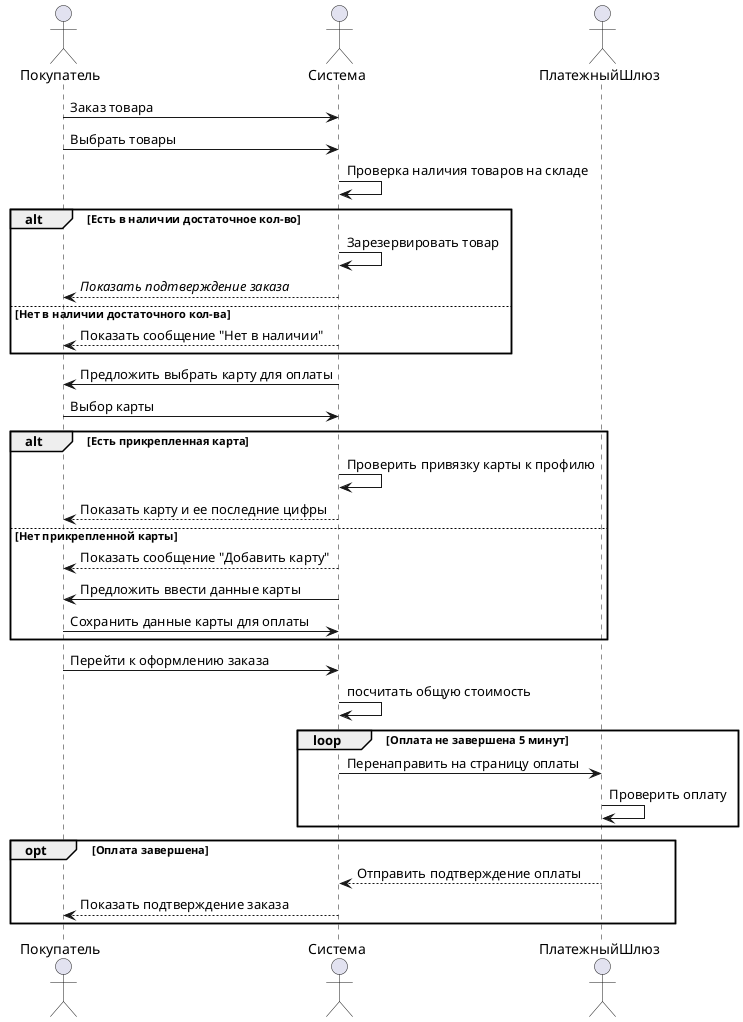 @startuml
actor Покупатель
actor Система
actor ПлатежныйШлюз
Покупатель -> Система: Заказ товара
Покупатель -> Система: Выбрать товары
Система -> Система : Проверка наличия товаров на складе


alt Есть в наличии достаточное кол-во
Система-> Система : Зарезервировать товар
Система --> Покупатель: //Показать подтверждение заказа//

else Нет в наличии достаточного кол-ва
Система --> Покупатель : Показать сообщение "Нет в наличии"
end
Система -> Покупатель : Предложить выбрать карту для оплаты
Покупатель -> Система : Выбор карты

alt Есть прикрепленная карта
Система-> Система : Проверить привязку карты к профилю
Система --> Покупатель: Показать карту и ее последние цифры

else Нет прикрепленной карты
Система --> Покупатель : Показать сообщение "Добавить карту"
Система -> Покупатель : Предложить ввести данные карты
Покупатель -> Система : Сохранить данные карты для оплаты
end
Покупатель -> Система: Перейти к оформлению заказа
Система -> Система : посчитать общую стоимость

loop Оплата не завершена 5 минут
Система -> ПлатежныйШлюз : Перенаправить на страницу оплаты
ПлатежныйШлюз -> ПлатежныйШлюз : Проверить оплату
end

opt Оплата завершена
ПлатежныйШлюз --> Система : Отправить подтверждение оплаты
Система --> Покупатель : Показать подтверждение заказа
end

@enduml